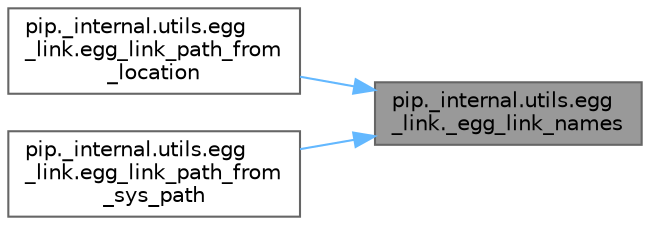 digraph "pip._internal.utils.egg_link._egg_link_names"
{
 // LATEX_PDF_SIZE
  bgcolor="transparent";
  edge [fontname=Helvetica,fontsize=10,labelfontname=Helvetica,labelfontsize=10];
  node [fontname=Helvetica,fontsize=10,shape=box,height=0.2,width=0.4];
  rankdir="RL";
  Node1 [id="Node000001",label="pip._internal.utils.egg\l_link._egg_link_names",height=0.2,width=0.4,color="gray40", fillcolor="grey60", style="filled", fontcolor="black",tooltip=" "];
  Node1 -> Node2 [id="edge1_Node000001_Node000002",dir="back",color="steelblue1",style="solid",tooltip=" "];
  Node2 [id="Node000002",label="pip._internal.utils.egg\l_link.egg_link_path_from\l_location",height=0.2,width=0.4,color="grey40", fillcolor="white", style="filled",URL="$namespacepip_1_1__internal_1_1utils_1_1egg__link.html#a2de794c240520f7e26d4b76a0c57ee95",tooltip=" "];
  Node1 -> Node3 [id="edge2_Node000001_Node000003",dir="back",color="steelblue1",style="solid",tooltip=" "];
  Node3 [id="Node000003",label="pip._internal.utils.egg\l_link.egg_link_path_from\l_sys_path",height=0.2,width=0.4,color="grey40", fillcolor="white", style="filled",URL="$namespacepip_1_1__internal_1_1utils_1_1egg__link.html#a6e588525971cb01353e2f629b99d7e4f",tooltip=" "];
}
